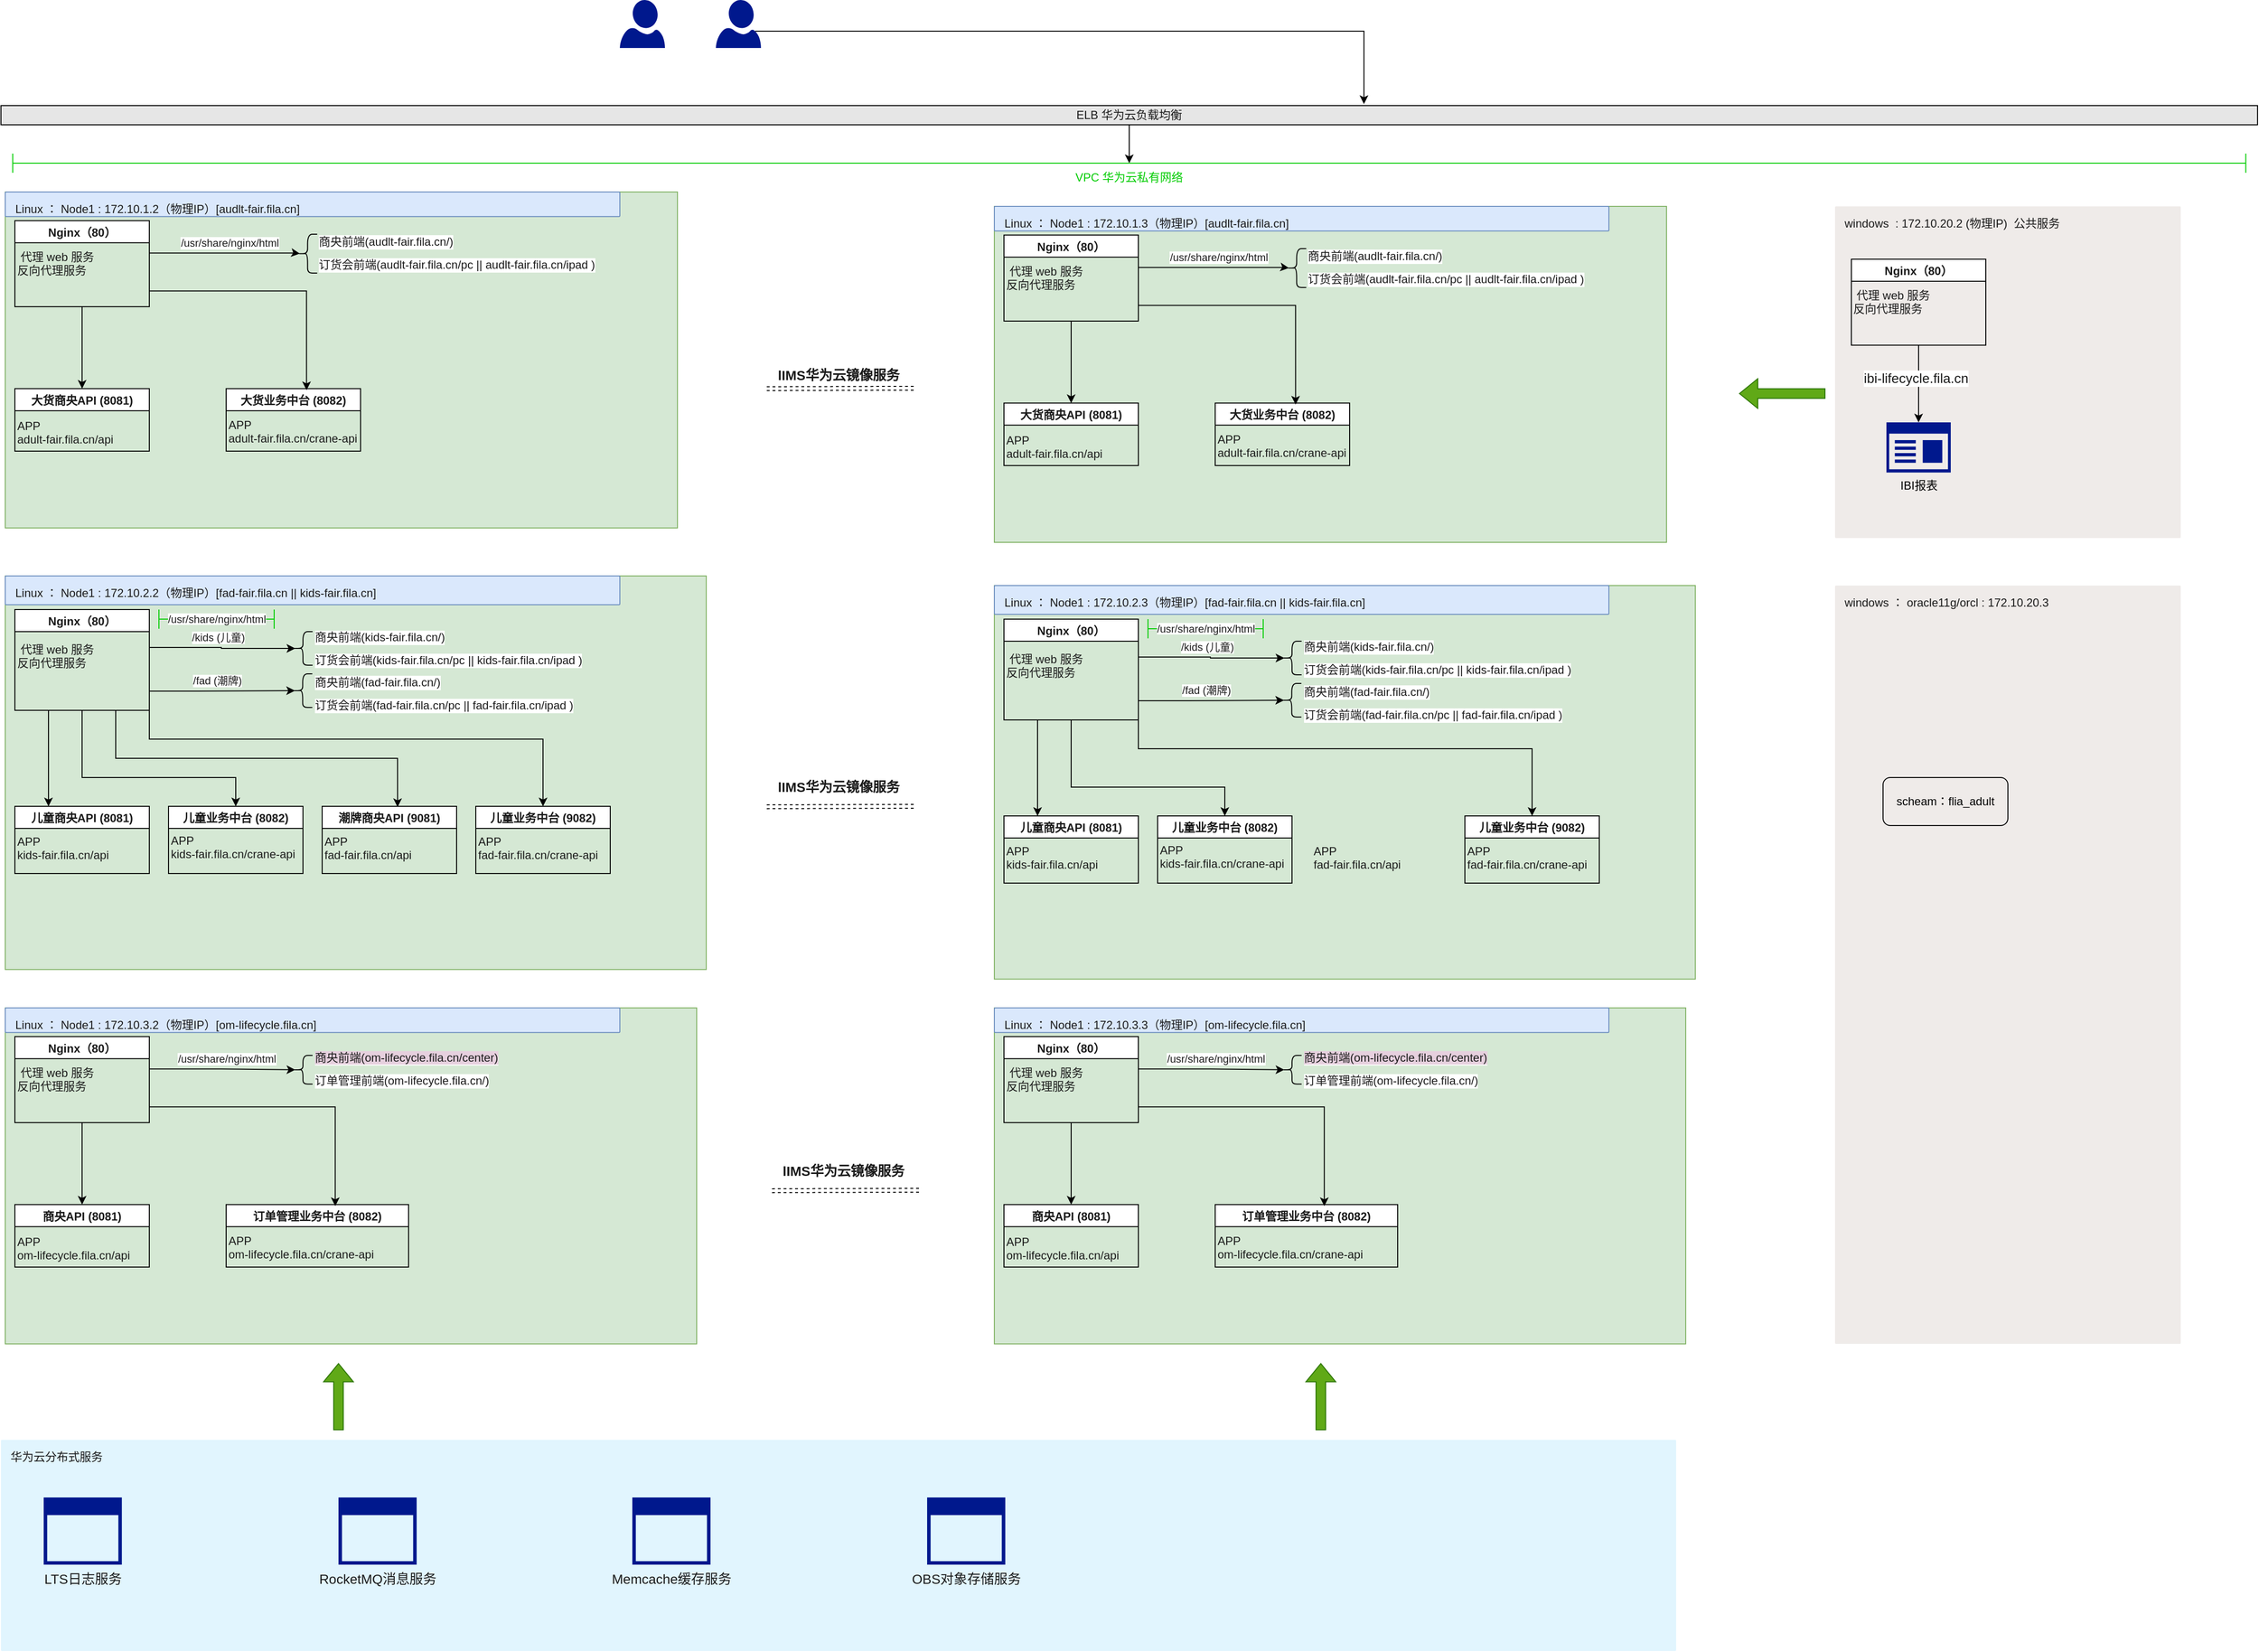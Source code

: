 <mxfile version="16.4.5" type="github">
  <diagram id="hieO9g39WpFTUk1VyaVL" name="Page-1">
    <mxGraphModel dx="2068" dy="739" grid="1" gridSize="10" guides="1" tooltips="1" connect="1" arrows="1" fold="1" page="1" pageScale="1" pageWidth="827" pageHeight="1169" math="0" shadow="0">
      <root>
        <mxCell id="0" />
        <mxCell id="1" parent="0" />
        <mxCell id="pbacP5-wRvRaZsXroCSK-2" value="" style="sketch=0;aspect=fixed;pointerEvents=1;shadow=0;dashed=0;html=1;strokeColor=none;labelPosition=center;verticalLabelPosition=bottom;verticalAlign=top;align=center;fillColor=#00188D;shape=mxgraph.azure.user" vertex="1" parent="1">
          <mxGeometry x="-85.5" y="160" width="47" height="50" as="geometry" />
        </mxCell>
        <mxCell id="pbacP5-wRvRaZsXroCSK-3" style="edgeStyle=orthogonalEdgeStyle;rounded=0;orthogonalLoop=1;jettySize=auto;html=1;entryX=0.604;entryY=-0.083;entryDx=0;entryDy=0;entryPerimeter=0;exitX=0.87;exitY=0.65;exitDx=0;exitDy=0;exitPerimeter=0;" edge="1" parent="1" source="pbacP5-wRvRaZsXroCSK-4" target="pbacP5-wRvRaZsXroCSK-5">
          <mxGeometry relative="1" as="geometry">
            <mxPoint x="214.195" y="255.005" as="targetPoint" />
            <Array as="points">
              <mxPoint x="689" y="193" />
            </Array>
          </mxGeometry>
        </mxCell>
        <mxCell id="pbacP5-wRvRaZsXroCSK-4" value="" style="sketch=0;aspect=fixed;pointerEvents=1;shadow=0;dashed=0;html=1;strokeColor=none;labelPosition=center;verticalLabelPosition=bottom;verticalAlign=top;align=center;fillColor=#00188D;shape=mxgraph.azure.user" vertex="1" parent="1">
          <mxGeometry x="14.5" y="160" width="47" height="50" as="geometry" />
        </mxCell>
        <mxCell id="pbacP5-wRvRaZsXroCSK-476" style="edgeStyle=orthogonalEdgeStyle;rounded=0;orthogonalLoop=1;jettySize=auto;html=1;exitX=0.5;exitY=1;exitDx=0;exitDy=0;entryX=0.5;entryY=0.5;entryDx=0;entryDy=0;entryPerimeter=0;fontSize=14;fontColor=#1A1A1A;startArrow=none;startFill=0;endArrow=classic;endFill=1;" edge="1" parent="1" source="pbacP5-wRvRaZsXroCSK-5" target="pbacP5-wRvRaZsXroCSK-196">
          <mxGeometry relative="1" as="geometry" />
        </mxCell>
        <mxCell id="pbacP5-wRvRaZsXroCSK-5" value="ELB 华为云负载均衡" style="rounded=0;whiteSpace=wrap;html=1;align=center;fontColor=#1A1A1A;fillColor=#E6E6E6;" vertex="1" parent="1">
          <mxGeometry x="-730" y="270" width="2350" height="20" as="geometry" />
        </mxCell>
        <mxCell id="pbacP5-wRvRaZsXroCSK-9" value="" style="group;fillColor=#d5e8d4;strokeColor=#82b366;" vertex="1" connectable="0" parent="1">
          <mxGeometry x="-725.5" y="360" width="700" height="350" as="geometry" />
        </mxCell>
        <mxCell id="pbacP5-wRvRaZsXroCSK-6" value="&lt;font color=&quot;#1a1a1a&quot;&gt;Linux ： Node1 : 172.10.1.2（物理IP）[audlt-fair.fila.cn]&lt;/font&gt;" style="sketch=0;points=[[0,0,0],[0.25,0,0],[0.5,0,0],[0.75,0,0],[1,0,0],[1,0.25,0],[1,0.5,0],[1,0.75,0],[1,1,0],[0.75,1,0],[0.5,1,0],[0.25,1,0],[0,1,0],[0,0.75,0],[0,0.5,0],[0,0.25,0]];rounded=1;absoluteArcSize=1;arcSize=2;html=1;strokeColor=#6c8ebf;shadow=0;dashed=0;fontSize=12;align=left;verticalAlign=top;spacing=10;spacingTop=-4;fillColor=#dae8fc;" vertex="1" parent="pbacP5-wRvRaZsXroCSK-9">
          <mxGeometry width="640" height="25.61" as="geometry" />
        </mxCell>
        <mxCell id="pbacP5-wRvRaZsXroCSK-8" value="" style="shape=image;html=1;verticalAlign=top;verticalLabelPosition=bottom;labelBackgroundColor=#ffffff;imageAspect=0;aspect=fixed;image=https://cdn0.iconfinder.com/data/icons/social-media-2104/24/social_media_social_media_logo_docker-128.png;fontColor=#1A1A1A;" vertex="1" parent="pbacP5-wRvRaZsXroCSK-9">
          <mxGeometry x="561.404" y="280" width="63.416" height="63.416" as="geometry" />
        </mxCell>
        <mxCell id="pbacP5-wRvRaZsXroCSK-18" value="" style="group" vertex="1" connectable="0" parent="pbacP5-wRvRaZsXroCSK-9">
          <mxGeometry x="10" y="29.878" width="140" height="89.634" as="geometry" />
        </mxCell>
        <mxCell id="pbacP5-wRvRaZsXroCSK-19" value="Nginx（80）" style="swimlane;fontColor=#1A1A1A;" vertex="1" parent="pbacP5-wRvRaZsXroCSK-18">
          <mxGeometry width="140" height="89.634" as="geometry">
            <mxRectangle x="10" y="40" width="70" height="23" as="alternateBounds" />
          </mxGeometry>
        </mxCell>
        <mxCell id="pbacP5-wRvRaZsXroCSK-20" value="&amp;nbsp;代理 web 服务&lt;br&gt;反向代理服务" style="text;html=1;strokeColor=none;fillColor=none;align=left;verticalAlign=top;whiteSpace=wrap;rounded=0;fontColor=#1A1A1A;horizontal=1;spacingTop=0;" vertex="1" parent="pbacP5-wRvRaZsXroCSK-18">
          <mxGeometry y="23.902" width="140" height="65.732" as="geometry" />
        </mxCell>
        <mxCell id="pbacP5-wRvRaZsXroCSK-26" style="edgeStyle=orthogonalEdgeStyle;rounded=0;orthogonalLoop=1;jettySize=auto;html=1;exitX=1.002;exitY=0.137;exitDx=0;exitDy=0;entryX=0.1;entryY=0.5;entryDx=0;entryDy=0;fontColor=#1A1A1A;exitPerimeter=0;entryPerimeter=0;" edge="1" parent="pbacP5-wRvRaZsXroCSK-9" target="pbacP5-wRvRaZsXroCSK-47">
          <mxGeometry relative="1" as="geometry">
            <mxPoint x="150.28" y="63.639" as="sourcePoint" />
            <mxPoint x="300" y="64.665" as="targetPoint" />
            <Array as="points">
              <mxPoint x="302" y="64" />
            </Array>
          </mxGeometry>
        </mxCell>
        <mxCell id="pbacP5-wRvRaZsXroCSK-140" value="&lt;span&gt;/usr/share/nginx/html&lt;/span&gt;" style="edgeLabel;html=1;align=center;verticalAlign=middle;resizable=0;points=[];fontColor=#1A1A1A;" vertex="1" connectable="0" parent="pbacP5-wRvRaZsXroCSK-26">
          <mxGeometry x="0.055" y="-1" relative="1" as="geometry">
            <mxPoint y="-12" as="offset" />
          </mxGeometry>
        </mxCell>
        <mxCell id="pbacP5-wRvRaZsXroCSK-47" value="" style="shape=curlyBracket;whiteSpace=wrap;html=1;rounded=1;labelBackgroundColor=#FFFFFF;fontColor=#1A1A1A;" vertex="1" parent="pbacP5-wRvRaZsXroCSK-9">
          <mxGeometry x="304.82" y="43.95" width="20" height="40.49" as="geometry" />
        </mxCell>
        <mxCell id="pbacP5-wRvRaZsXroCSK-53" style="edgeStyle=orthogonalEdgeStyle;rounded=0;orthogonalLoop=1;jettySize=auto;html=1;exitX=0.5;exitY=1;exitDx=0;exitDy=0;entryX=0.5;entryY=0;entryDx=0;entryDy=0;fontColor=#1A1A1A;startArrow=none;startFill=0;endArrow=classic;endFill=1;" edge="1" parent="pbacP5-wRvRaZsXroCSK-9" source="pbacP5-wRvRaZsXroCSK-20" target="pbacP5-wRvRaZsXroCSK-64">
          <mxGeometry relative="1" as="geometry">
            <mxPoint x="306" y="169.451" as="targetPoint" />
          </mxGeometry>
        </mxCell>
        <mxCell id="pbacP5-wRvRaZsXroCSK-63" value="" style="group" vertex="1" connectable="0" parent="pbacP5-wRvRaZsXroCSK-9">
          <mxGeometry x="10" y="204.88" width="140" height="65.12" as="geometry" />
        </mxCell>
        <mxCell id="pbacP5-wRvRaZsXroCSK-64" value="大货商央API (8081)" style="swimlane;fontColor=#1A1A1A;" vertex="1" parent="pbacP5-wRvRaZsXroCSK-63">
          <mxGeometry width="140" height="65.12" as="geometry">
            <mxRectangle x="10" y="40" width="70" height="23" as="alternateBounds" />
          </mxGeometry>
        </mxCell>
        <mxCell id="pbacP5-wRvRaZsXroCSK-101" value="" style="group" vertex="1" connectable="0" parent="pbacP5-wRvRaZsXroCSK-9">
          <mxGeometry x="230" y="204.88" width="140" height="65.12" as="geometry" />
        </mxCell>
        <mxCell id="pbacP5-wRvRaZsXroCSK-102" value="大货业务中台 (8082)" style="swimlane;fontColor=#1A1A1A;" vertex="1" parent="pbacP5-wRvRaZsXroCSK-101">
          <mxGeometry width="140" height="65.12" as="geometry">
            <mxRectangle x="10" y="40" width="70" height="23" as="alternateBounds" />
          </mxGeometry>
        </mxCell>
        <mxCell id="pbacP5-wRvRaZsXroCSK-103" value="APP&lt;br&gt;adult-fair.fila.cn/crane-api" style="text;html=1;strokeColor=none;fillColor=none;align=left;verticalAlign=top;whiteSpace=wrap;rounded=0;fontColor=#1A1A1A;horizontal=1;spacingTop=0;" vertex="1" parent="pbacP5-wRvRaZsXroCSK-102">
          <mxGeometry y="23.731" width="140" height="41.389" as="geometry" />
        </mxCell>
        <mxCell id="pbacP5-wRvRaZsXroCSK-137" style="edgeStyle=orthogonalEdgeStyle;rounded=0;orthogonalLoop=1;jettySize=auto;html=1;exitX=1;exitY=0.75;exitDx=0;exitDy=0;fontColor=#1A1A1A;startArrow=none;startFill=0;endArrow=classic;endFill=1;entryX=0.598;entryY=0.024;entryDx=0;entryDy=0;entryPerimeter=0;" edge="1" parent="pbacP5-wRvRaZsXroCSK-9" source="pbacP5-wRvRaZsXroCSK-20" target="pbacP5-wRvRaZsXroCSK-102">
          <mxGeometry relative="1" as="geometry">
            <mxPoint x="300" y="210" as="targetPoint" />
          </mxGeometry>
        </mxCell>
        <mxCell id="pbacP5-wRvRaZsXroCSK-65" value="APP&lt;br&gt;adult-fair.fila.cn/api" style="text;html=1;strokeColor=none;fillColor=none;align=left;verticalAlign=top;whiteSpace=wrap;rounded=0;fontColor=#1A1A1A;horizontal=1;spacingTop=0;" vertex="1" parent="pbacP5-wRvRaZsXroCSK-9">
          <mxGeometry x="10" y="230.003" width="140" height="43.821" as="geometry" />
        </mxCell>
        <mxCell id="pbacP5-wRvRaZsXroCSK-293" value="商央前端(audlt-fair.fila.cn/)" style="text;html=1;strokeColor=none;fillColor=none;align=left;verticalAlign=middle;whiteSpace=wrap;rounded=0;labelBackgroundColor=#FFFFFF;fontColor=#1A1A1A;" vertex="1" parent="pbacP5-wRvRaZsXroCSK-9">
          <mxGeometry x="324.82" y="43.95" width="180" height="17" as="geometry" />
        </mxCell>
        <mxCell id="pbacP5-wRvRaZsXroCSK-294" value="订货会前端(audlt-fair.fila.cn/pc || audlt-fair.fila.cn/ipad )" style="text;html=1;strokeColor=none;fillColor=none;align=left;verticalAlign=middle;whiteSpace=wrap;rounded=0;labelBackgroundColor=#FFFFFF;fontColor=#1A1A1A;" vertex="1" parent="pbacP5-wRvRaZsXroCSK-9">
          <mxGeometry x="324.82" y="67.95" width="300" height="17" as="geometry" />
        </mxCell>
        <mxCell id="pbacP5-wRvRaZsXroCSK-142" value="" style="shape=link;html=1;rounded=0;fontColor=#1A1A1A;startArrow=none;startFill=0;endArrow=classic;endFill=1;dashed=1;fontStyle=1;fontSize=14;" edge="1" parent="1">
          <mxGeometry width="100" relative="1" as="geometry">
            <mxPoint x="67.5" y="564.88" as="sourcePoint" />
            <mxPoint x="220.5" y="564.44" as="targetPoint" />
          </mxGeometry>
        </mxCell>
        <mxCell id="pbacP5-wRvRaZsXroCSK-143" value="lIMS华为云镜像服务" style="edgeLabel;html=1;align=center;verticalAlign=middle;resizable=0;points=[];fontColor=#1A1A1A;fontStyle=1;fontSize=14;" vertex="1" connectable="0" parent="pbacP5-wRvRaZsXroCSK-142">
          <mxGeometry x="0.008" relative="1" as="geometry">
            <mxPoint x="-3" y="-14" as="offset" />
          </mxGeometry>
        </mxCell>
        <mxCell id="pbacP5-wRvRaZsXroCSK-164" value="" style="group;fillColor=#d5e8d4;strokeColor=#82b366;" vertex="1" connectable="0" parent="1">
          <mxGeometry x="-725.5" y="760" width="730" height="410" as="geometry" />
        </mxCell>
        <mxCell id="pbacP5-wRvRaZsXroCSK-165" value="&lt;font color=&quot;#1a1a1a&quot;&gt;Linux ： Node1 : 172.10.2.2（物理IP）[fad-fair.fila.cn || kids-fair.fila.cn]&lt;/font&gt;" style="sketch=0;points=[[0,0,0],[0.25,0,0],[0.5,0,0],[0.75,0,0],[1,0,0],[1,0.25,0],[1,0.5,0],[1,0.75,0],[1,1,0],[0.75,1,0],[0.5,1,0],[0.25,1,0],[0,1,0],[0,0.75,0],[0,0.5,0],[0,0.25,0]];rounded=1;absoluteArcSize=1;arcSize=2;html=1;strokeColor=#6c8ebf;shadow=0;dashed=0;fontSize=12;align=left;verticalAlign=top;spacing=10;spacingTop=-4;fillColor=#dae8fc;" vertex="1" parent="pbacP5-wRvRaZsXroCSK-164">
          <mxGeometry width="640" height="30" as="geometry" />
        </mxCell>
        <mxCell id="pbacP5-wRvRaZsXroCSK-166" value="" style="shape=image;html=1;verticalAlign=top;verticalLabelPosition=bottom;labelBackgroundColor=#ffffff;imageAspect=0;aspect=fixed;image=https://cdn0.iconfinder.com/data/icons/social-media-2104/24/social_media_social_media_logo_docker-128.png;fontColor=#1A1A1A;" vertex="1" parent="pbacP5-wRvRaZsXroCSK-164">
          <mxGeometry x="561.404" y="328" width="76.351" height="76.351" as="geometry" />
        </mxCell>
        <mxCell id="pbacP5-wRvRaZsXroCSK-167" value="" style="group" vertex="1" connectable="0" parent="pbacP5-wRvRaZsXroCSK-164">
          <mxGeometry x="10" y="35" width="140" height="105" as="geometry" />
        </mxCell>
        <mxCell id="pbacP5-wRvRaZsXroCSK-168" value="Nginx（80）" style="swimlane;fontColor=#1A1A1A;" vertex="1" parent="pbacP5-wRvRaZsXroCSK-167">
          <mxGeometry width="140" height="105" as="geometry">
            <mxRectangle x="10" y="40" width="70" height="23" as="alternateBounds" />
          </mxGeometry>
        </mxCell>
        <mxCell id="pbacP5-wRvRaZsXroCSK-169" value="&amp;nbsp;代理 web 服务&lt;br&gt;反向代理服务" style="text;html=1;strokeColor=none;fillColor=none;align=left;verticalAlign=top;whiteSpace=wrap;rounded=0;fontColor=#1A1A1A;horizontal=1;spacingTop=0;" vertex="1" parent="pbacP5-wRvRaZsXroCSK-167">
          <mxGeometry y="28" width="140" height="77" as="geometry" />
        </mxCell>
        <mxCell id="pbacP5-wRvRaZsXroCSK-170" style="edgeStyle=orthogonalEdgeStyle;rounded=0;orthogonalLoop=1;jettySize=auto;html=1;exitX=1.002;exitY=0.137;exitDx=0;exitDy=0;entryX=0.1;entryY=0.5;entryDx=0;entryDy=0;fontColor=#1A1A1A;exitPerimeter=0;entryPerimeter=0;" edge="1" parent="pbacP5-wRvRaZsXroCSK-164" target="pbacP5-wRvRaZsXroCSK-176">
          <mxGeometry relative="1" as="geometry">
            <mxPoint x="150.28" y="74.549" as="sourcePoint" />
            <mxPoint x="300" y="75.75" as="targetPoint" />
            <Array as="points">
              <mxPoint x="225" y="75" />
            </Array>
          </mxGeometry>
        </mxCell>
        <mxCell id="pbacP5-wRvRaZsXroCSK-171" value="/kids (儿童)" style="edgeLabel;html=1;align=center;verticalAlign=middle;resizable=0;points=[];fontColor=#1A1A1A;" vertex="1" connectable="0" parent="pbacP5-wRvRaZsXroCSK-170">
          <mxGeometry x="-0.128" y="3" relative="1" as="geometry">
            <mxPoint x="4" y="-8" as="offset" />
          </mxGeometry>
        </mxCell>
        <mxCell id="pbacP5-wRvRaZsXroCSK-172" value="&lt;span style=&quot;color: rgb(26 , 26 , 26) ; font-size: 11px ; background-color: rgb(255 , 255 , 255)&quot;&gt;/usr/share/nginx/html&lt;/span&gt;" style="shape=crossbar;whiteSpace=wrap;html=1;rounded=1;fillColor=none;strokeColor=#00CC00;" vertex="1" parent="pbacP5-wRvRaZsXroCSK-164">
          <mxGeometry x="160" y="35" width="120" height="20" as="geometry" />
        </mxCell>
        <mxCell id="pbacP5-wRvRaZsXroCSK-173" value="商央前端(kids-fair.fila.cn/)" style="text;html=1;strokeColor=none;fillColor=none;align=left;verticalAlign=middle;whiteSpace=wrap;rounded=0;labelBackgroundColor=#FFFFFF;fontColor=#1A1A1A;" vertex="1" parent="pbacP5-wRvRaZsXroCSK-164">
          <mxGeometry x="320" y="55" width="180" height="17" as="geometry" />
        </mxCell>
        <mxCell id="pbacP5-wRvRaZsXroCSK-174" value="订货会前端(kids-fair.fila.cn/pc || kids-fair.fila.cn/ipad )" style="text;html=1;strokeColor=none;fillColor=none;align=left;verticalAlign=middle;whiteSpace=wrap;rounded=0;labelBackgroundColor=#FFFFFF;fontColor=#1A1A1A;" vertex="1" parent="pbacP5-wRvRaZsXroCSK-164">
          <mxGeometry x="320" y="79" width="300" height="17" as="geometry" />
        </mxCell>
        <mxCell id="pbacP5-wRvRaZsXroCSK-176" value="" style="shape=curlyBracket;whiteSpace=wrap;html=1;rounded=1;labelBackgroundColor=#FFFFFF;fontColor=#1A1A1A;" vertex="1" parent="pbacP5-wRvRaZsXroCSK-164">
          <mxGeometry x="300" y="58" width="20" height="35" as="geometry" />
        </mxCell>
        <mxCell id="pbacP5-wRvRaZsXroCSK-177" style="edgeStyle=orthogonalEdgeStyle;rounded=0;orthogonalLoop=1;jettySize=auto;html=1;entryX=0.1;entryY=0.5;entryDx=0;entryDy=0;fontColor=#1A1A1A;entryPerimeter=0;" edge="1" parent="pbacP5-wRvRaZsXroCSK-164" source="pbacP5-wRvRaZsXroCSK-169" target="pbacP5-wRvRaZsXroCSK-180">
          <mxGeometry relative="1" as="geometry">
            <mxPoint x="150.0" y="118.549" as="sourcePoint" />
            <mxPoint x="639.72" y="-100.25" as="targetPoint" />
            <Array as="points">
              <mxPoint x="200" y="120" />
              <mxPoint x="200" y="120" />
            </Array>
          </mxGeometry>
        </mxCell>
        <mxCell id="pbacP5-wRvRaZsXroCSK-178" value="/fad (潮牌)" style="edgeLabel;html=1;align=center;verticalAlign=middle;resizable=0;points=[];fontColor=#1A1A1A;" vertex="1" connectable="0" parent="pbacP5-wRvRaZsXroCSK-177">
          <mxGeometry x="-0.128" y="3" relative="1" as="geometry">
            <mxPoint x="4" y="-8" as="offset" />
          </mxGeometry>
        </mxCell>
        <mxCell id="pbacP5-wRvRaZsXroCSK-180" value="" style="shape=curlyBracket;whiteSpace=wrap;html=1;rounded=1;labelBackgroundColor=#FFFFFF;fontColor=#1A1A1A;" vertex="1" parent="pbacP5-wRvRaZsXroCSK-164">
          <mxGeometry x="299.72" y="102" width="20" height="35" as="geometry" />
        </mxCell>
        <mxCell id="pbacP5-wRvRaZsXroCSK-187" value="" style="group" vertex="1" connectable="0" parent="pbacP5-wRvRaZsXroCSK-164">
          <mxGeometry x="10" y="240" width="140" height="70" as="geometry" />
        </mxCell>
        <mxCell id="pbacP5-wRvRaZsXroCSK-188" value="儿童商央API (8081)" style="swimlane;fontColor=#1A1A1A;" vertex="1" parent="pbacP5-wRvRaZsXroCSK-187">
          <mxGeometry width="140" height="70" as="geometry">
            <mxRectangle x="10" y="40" width="70" height="23" as="alternateBounds" />
          </mxGeometry>
        </mxCell>
        <mxCell id="pbacP5-wRvRaZsXroCSK-190" value="" style="group" vertex="1" connectable="0" parent="pbacP5-wRvRaZsXroCSK-164">
          <mxGeometry x="170" y="240" width="140" height="70" as="geometry" />
        </mxCell>
        <mxCell id="pbacP5-wRvRaZsXroCSK-191" value="儿童业务中台 (8082)" style="swimlane;fontColor=#1A1A1A;" vertex="1" parent="pbacP5-wRvRaZsXroCSK-190">
          <mxGeometry width="140" height="70" as="geometry">
            <mxRectangle x="10" y="40" width="70" height="23" as="alternateBounds" />
          </mxGeometry>
        </mxCell>
        <mxCell id="pbacP5-wRvRaZsXroCSK-192" value="APP&lt;br&gt;kids-fair.fila.cn/crane-api" style="text;html=1;strokeColor=none;fillColor=none;align=left;verticalAlign=top;whiteSpace=wrap;rounded=0;fontColor=#1A1A1A;horizontal=1;spacingTop=0;" vertex="1" parent="pbacP5-wRvRaZsXroCSK-191">
          <mxGeometry y="21.657" width="140" height="48.343" as="geometry" />
        </mxCell>
        <mxCell id="pbacP5-wRvRaZsXroCSK-209" value="" style="group" vertex="1" connectable="0" parent="pbacP5-wRvRaZsXroCSK-164">
          <mxGeometry x="490" y="240" width="140" height="70" as="geometry" />
        </mxCell>
        <mxCell id="pbacP5-wRvRaZsXroCSK-210" value="儿童业务中台 (9082)" style="swimlane;fontColor=#1A1A1A;" vertex="1" parent="pbacP5-wRvRaZsXroCSK-209">
          <mxGeometry width="140" height="70" as="geometry">
            <mxRectangle x="10" y="40" width="70" height="23" as="alternateBounds" />
          </mxGeometry>
        </mxCell>
        <mxCell id="pbacP5-wRvRaZsXroCSK-214" style="edgeStyle=orthogonalEdgeStyle;rounded=0;orthogonalLoop=1;jettySize=auto;html=1;exitX=0.25;exitY=1;exitDx=0;exitDy=0;fontSize=14;fontColor=#1A1A1A;startArrow=none;startFill=0;endArrow=classic;endFill=1;" edge="1" parent="pbacP5-wRvRaZsXroCSK-164" source="pbacP5-wRvRaZsXroCSK-169" target="pbacP5-wRvRaZsXroCSK-188">
          <mxGeometry relative="1" as="geometry">
            <Array as="points">
              <mxPoint x="45" y="210" />
              <mxPoint x="45" y="210" />
            </Array>
          </mxGeometry>
        </mxCell>
        <mxCell id="pbacP5-wRvRaZsXroCSK-215" style="edgeStyle=orthogonalEdgeStyle;rounded=0;orthogonalLoop=1;jettySize=auto;html=1;exitX=0.5;exitY=1;exitDx=0;exitDy=0;entryX=0.5;entryY=0;entryDx=0;entryDy=0;fontSize=14;fontColor=#1A1A1A;startArrow=none;startFill=0;endArrow=classic;endFill=1;" edge="1" parent="pbacP5-wRvRaZsXroCSK-164" source="pbacP5-wRvRaZsXroCSK-169" target="pbacP5-wRvRaZsXroCSK-191">
          <mxGeometry relative="1" as="geometry">
            <Array as="points">
              <mxPoint x="80" y="210" />
              <mxPoint x="240" y="210" />
            </Array>
          </mxGeometry>
        </mxCell>
        <mxCell id="pbacP5-wRvRaZsXroCSK-217" style="edgeStyle=orthogonalEdgeStyle;rounded=0;orthogonalLoop=1;jettySize=auto;html=1;exitX=1;exitY=1;exitDx=0;exitDy=0;fontSize=14;fontColor=#1A1A1A;startArrow=none;startFill=0;endArrow=classic;endFill=1;" edge="1" parent="pbacP5-wRvRaZsXroCSK-164" source="pbacP5-wRvRaZsXroCSK-169" target="pbacP5-wRvRaZsXroCSK-210">
          <mxGeometry relative="1" as="geometry">
            <Array as="points">
              <mxPoint x="150" y="170" />
              <mxPoint x="560" y="170" />
            </Array>
          </mxGeometry>
        </mxCell>
        <mxCell id="pbacP5-wRvRaZsXroCSK-208" value="APP&lt;br&gt;fad-fair.fila.cn/api" style="text;html=1;strokeColor=none;fillColor=none;align=left;verticalAlign=top;whiteSpace=wrap;rounded=0;fontColor=#1A1A1A;horizontal=1;spacingTop=0;" vertex="1" parent="pbacP5-wRvRaZsXroCSK-164">
          <mxGeometry x="330" y="263" width="140" height="47" as="geometry" />
        </mxCell>
        <mxCell id="pbacP5-wRvRaZsXroCSK-211" value="APP&lt;br&gt;fad-fair.fila.cn/crane-api" style="text;html=1;strokeColor=none;fillColor=none;align=left;verticalAlign=top;whiteSpace=wrap;rounded=0;fontColor=#1A1A1A;horizontal=1;spacingTop=0;" vertex="1" parent="pbacP5-wRvRaZsXroCSK-164">
          <mxGeometry x="490" y="263" width="140" height="47" as="geometry" />
        </mxCell>
        <mxCell id="pbacP5-wRvRaZsXroCSK-189" value="APP&lt;br&gt;kids-fair.fila.cn/api" style="text;html=1;strokeColor=none;fillColor=none;align=left;verticalAlign=top;whiteSpace=wrap;rounded=0;fontColor=#1A1A1A;horizontal=1;spacingTop=0;" vertex="1" parent="pbacP5-wRvRaZsXroCSK-164">
          <mxGeometry x="10" y="263" width="140" height="47" as="geometry" />
        </mxCell>
        <mxCell id="pbacP5-wRvRaZsXroCSK-290" value="商央前端(fad-fair.fila.cn/)" style="text;html=1;strokeColor=none;fillColor=none;align=left;verticalAlign=middle;whiteSpace=wrap;rounded=0;labelBackgroundColor=#FFFFFF;fontColor=#1A1A1A;" vertex="1" parent="pbacP5-wRvRaZsXroCSK-164">
          <mxGeometry x="320" y="102" width="180" height="17" as="geometry" />
        </mxCell>
        <mxCell id="pbacP5-wRvRaZsXroCSK-291" value="订货会前端(fad-fair.fila.cn/pc || fad-fair.fila.cn/ipad )" style="text;html=1;strokeColor=none;fillColor=none;align=left;verticalAlign=middle;whiteSpace=wrap;rounded=0;labelBackgroundColor=#FFFFFF;fontColor=#1A1A1A;" vertex="1" parent="pbacP5-wRvRaZsXroCSK-164">
          <mxGeometry x="320" y="126" width="300" height="17" as="geometry" />
        </mxCell>
        <mxCell id="pbacP5-wRvRaZsXroCSK-196" value="&lt;br&gt;&lt;br&gt;VPC 华为云私有网络" style="shape=crossbar;whiteSpace=wrap;html=1;rounded=1;fillColor=none;strokeColor=#00CC00;fontColor=#00CC00;" vertex="1" parent="1">
          <mxGeometry x="-717.75" y="320" width="2325.5" height="20" as="geometry" />
        </mxCell>
        <mxCell id="pbacP5-wRvRaZsXroCSK-206" value="" style="group" vertex="1" connectable="0" parent="1">
          <mxGeometry x="-395.5" y="1000" width="140" height="70" as="geometry" />
        </mxCell>
        <mxCell id="pbacP5-wRvRaZsXroCSK-207" value="潮牌商央API (9081)" style="swimlane;fontColor=#1A1A1A;" vertex="1" parent="pbacP5-wRvRaZsXroCSK-206">
          <mxGeometry width="140" height="70" as="geometry">
            <mxRectangle x="10" y="40" width="70" height="23" as="alternateBounds" />
          </mxGeometry>
        </mxCell>
        <mxCell id="pbacP5-wRvRaZsXroCSK-216" style="edgeStyle=orthogonalEdgeStyle;rounded=0;orthogonalLoop=1;jettySize=auto;html=1;exitX=0.75;exitY=1;exitDx=0;exitDy=0;entryX=0.561;entryY=0.011;entryDx=0;entryDy=0;entryPerimeter=0;fontSize=14;fontColor=#1A1A1A;startArrow=none;startFill=0;endArrow=classic;endFill=1;" edge="1" parent="1" source="pbacP5-wRvRaZsXroCSK-169" target="pbacP5-wRvRaZsXroCSK-207">
          <mxGeometry relative="1" as="geometry">
            <Array as="points">
              <mxPoint x="-610.5" y="950" />
              <mxPoint x="-316.5" y="950" />
            </Array>
          </mxGeometry>
        </mxCell>
        <mxCell id="pbacP5-wRvRaZsXroCSK-268" value="" style="shape=link;html=1;rounded=0;fontColor=#1A1A1A;startArrow=none;startFill=0;endArrow=classic;endFill=1;dashed=1;fontStyle=1;fontSize=14;" edge="1" parent="1">
          <mxGeometry width="100" relative="1" as="geometry">
            <mxPoint x="67.5" y="1000.44" as="sourcePoint" />
            <mxPoint x="220.5" y="1000" as="targetPoint" />
          </mxGeometry>
        </mxCell>
        <mxCell id="pbacP5-wRvRaZsXroCSK-269" value="lIMS华为云镜像服务" style="edgeLabel;html=1;align=center;verticalAlign=middle;resizable=0;points=[];fontColor=#1A1A1A;fontStyle=1;fontSize=14;" vertex="1" connectable="0" parent="pbacP5-wRvRaZsXroCSK-268">
          <mxGeometry x="0.008" relative="1" as="geometry">
            <mxPoint x="-3" y="-20" as="offset" />
          </mxGeometry>
        </mxCell>
        <mxCell id="pbacP5-wRvRaZsXroCSK-270" value="" style="group;fillColor=#d5e8d4;strokeColor=#82b366;" vertex="1" connectable="0" parent="1">
          <mxGeometry x="-725.5" y="1210" width="720" height="350" as="geometry" />
        </mxCell>
        <mxCell id="pbacP5-wRvRaZsXroCSK-271" value="&lt;font color=&quot;#1a1a1a&quot;&gt;Linux ： Node1 : 172.10.3.2（物理IP）[om-lifecycle.fila.cn]&lt;/font&gt;" style="sketch=0;points=[[0,0,0],[0.25,0,0],[0.5,0,0],[0.75,0,0],[1,0,0],[1,0.25,0],[1,0.5,0],[1,0.75,0],[1,1,0],[0.75,1,0],[0.5,1,0],[0.25,1,0],[0,1,0],[0,0.75,0],[0,0.5,0],[0,0.25,0]];rounded=1;absoluteArcSize=1;arcSize=2;html=1;strokeColor=#6c8ebf;shadow=0;dashed=0;fontSize=12;align=left;verticalAlign=top;spacing=10;spacingTop=-4;fillColor=#dae8fc;" vertex="1" parent="pbacP5-wRvRaZsXroCSK-270">
          <mxGeometry width="640" height="25.61" as="geometry" />
        </mxCell>
        <mxCell id="pbacP5-wRvRaZsXroCSK-272" value="" style="shape=image;html=1;verticalAlign=top;verticalLabelPosition=bottom;labelBackgroundColor=#ffffff;imageAspect=0;aspect=fixed;image=https://cdn0.iconfinder.com/data/icons/social-media-2104/24/social_media_social_media_logo_docker-128.png;fontColor=#1A1A1A;" vertex="1" parent="pbacP5-wRvRaZsXroCSK-270">
          <mxGeometry x="561.404" y="280" width="63.416" height="63.416" as="geometry" />
        </mxCell>
        <mxCell id="pbacP5-wRvRaZsXroCSK-273" value="" style="group" vertex="1" connectable="0" parent="pbacP5-wRvRaZsXroCSK-270">
          <mxGeometry x="10" y="29.878" width="140" height="89.634" as="geometry" />
        </mxCell>
        <mxCell id="pbacP5-wRvRaZsXroCSK-274" value="Nginx（80）" style="swimlane;fontColor=#1A1A1A;" vertex="1" parent="pbacP5-wRvRaZsXroCSK-273">
          <mxGeometry width="140" height="89.634" as="geometry">
            <mxRectangle x="10" y="40" width="70" height="23" as="alternateBounds" />
          </mxGeometry>
        </mxCell>
        <mxCell id="pbacP5-wRvRaZsXroCSK-275" value="&amp;nbsp;代理 web 服务&lt;br&gt;反向代理服务" style="text;html=1;strokeColor=none;fillColor=none;align=left;verticalAlign=top;whiteSpace=wrap;rounded=0;fontColor=#1A1A1A;horizontal=1;spacingTop=0;" vertex="1" parent="pbacP5-wRvRaZsXroCSK-273">
          <mxGeometry y="23.902" width="140" height="65.732" as="geometry" />
        </mxCell>
        <mxCell id="pbacP5-wRvRaZsXroCSK-276" style="edgeStyle=orthogonalEdgeStyle;rounded=0;orthogonalLoop=1;jettySize=auto;html=1;exitX=1.002;exitY=0.137;exitDx=0;exitDy=0;entryX=0.1;entryY=0.5;entryDx=0;entryDy=0;fontColor=#1A1A1A;exitPerimeter=0;entryPerimeter=0;" edge="1" parent="pbacP5-wRvRaZsXroCSK-270" target="pbacP5-wRvRaZsXroCSK-280">
          <mxGeometry relative="1" as="geometry">
            <mxPoint x="150.28" y="63.639" as="sourcePoint" />
            <mxPoint x="300" y="64.665" as="targetPoint" />
            <Array as="points">
              <mxPoint x="225" y="64.024" />
            </Array>
          </mxGeometry>
        </mxCell>
        <mxCell id="pbacP5-wRvRaZsXroCSK-277" value="&lt;span&gt;/usr/share/nginx/html&lt;/span&gt;" style="edgeLabel;html=1;align=center;verticalAlign=middle;resizable=0;points=[];fontColor=#1A1A1A;" vertex="1" connectable="0" parent="pbacP5-wRvRaZsXroCSK-276">
          <mxGeometry x="0.055" y="-1" relative="1" as="geometry">
            <mxPoint y="-12" as="offset" />
          </mxGeometry>
        </mxCell>
        <mxCell id="pbacP5-wRvRaZsXroCSK-280" value="" style="shape=curlyBracket;whiteSpace=wrap;html=1;rounded=1;labelBackgroundColor=#FFFFFF;fontColor=#1A1A1A;" vertex="1" parent="pbacP5-wRvRaZsXroCSK-270">
          <mxGeometry x="300" y="49.512" width="20" height="29.878" as="geometry" />
        </mxCell>
        <mxCell id="pbacP5-wRvRaZsXroCSK-281" style="edgeStyle=orthogonalEdgeStyle;rounded=0;orthogonalLoop=1;jettySize=auto;html=1;exitX=0.5;exitY=1;exitDx=0;exitDy=0;entryX=0.5;entryY=0;entryDx=0;entryDy=0;fontColor=#1A1A1A;startArrow=none;startFill=0;endArrow=classic;endFill=1;" edge="1" parent="pbacP5-wRvRaZsXroCSK-270" source="pbacP5-wRvRaZsXroCSK-275" target="pbacP5-wRvRaZsXroCSK-283">
          <mxGeometry relative="1" as="geometry">
            <mxPoint x="306" y="169.451" as="targetPoint" />
          </mxGeometry>
        </mxCell>
        <mxCell id="pbacP5-wRvRaZsXroCSK-282" value="" style="group" vertex="1" connectable="0" parent="pbacP5-wRvRaZsXroCSK-270">
          <mxGeometry x="10" y="204.88" width="140" height="65.12" as="geometry" />
        </mxCell>
        <mxCell id="pbacP5-wRvRaZsXroCSK-283" value="商央API (8081)" style="swimlane;fontColor=#1A1A1A;" vertex="1" parent="pbacP5-wRvRaZsXroCSK-282">
          <mxGeometry width="140" height="65.12" as="geometry">
            <mxRectangle x="10" y="40" width="70" height="23" as="alternateBounds" />
          </mxGeometry>
        </mxCell>
        <mxCell id="pbacP5-wRvRaZsXroCSK-284" value="" style="group" vertex="1" connectable="0" parent="pbacP5-wRvRaZsXroCSK-270">
          <mxGeometry x="230" y="204.88" width="190" height="65.12" as="geometry" />
        </mxCell>
        <mxCell id="pbacP5-wRvRaZsXroCSK-285" value="订单管理业务中台 (8082)" style="swimlane;fontColor=#1A1A1A;" vertex="1" parent="pbacP5-wRvRaZsXroCSK-284">
          <mxGeometry width="190" height="65.12" as="geometry">
            <mxRectangle x="10" y="40" width="70" height="23" as="alternateBounds" />
          </mxGeometry>
        </mxCell>
        <mxCell id="pbacP5-wRvRaZsXroCSK-286" value="APP&lt;br&gt;om-lifecycle.fila.cn/crane-api" style="text;html=1;strokeColor=none;fillColor=none;align=left;verticalAlign=top;whiteSpace=wrap;rounded=0;fontColor=#1A1A1A;horizontal=1;spacingTop=0;" vertex="1" parent="pbacP5-wRvRaZsXroCSK-285">
          <mxGeometry y="23.731" width="190" height="41.389" as="geometry" />
        </mxCell>
        <mxCell id="pbacP5-wRvRaZsXroCSK-287" style="edgeStyle=orthogonalEdgeStyle;rounded=0;orthogonalLoop=1;jettySize=auto;html=1;exitX=1;exitY=0.75;exitDx=0;exitDy=0;fontColor=#1A1A1A;startArrow=none;startFill=0;endArrow=classic;endFill=1;entryX=0.598;entryY=0.024;entryDx=0;entryDy=0;entryPerimeter=0;" edge="1" parent="pbacP5-wRvRaZsXroCSK-270" source="pbacP5-wRvRaZsXroCSK-275" target="pbacP5-wRvRaZsXroCSK-285">
          <mxGeometry relative="1" as="geometry">
            <mxPoint x="300" y="210" as="targetPoint" />
          </mxGeometry>
        </mxCell>
        <mxCell id="pbacP5-wRvRaZsXroCSK-288" value="APP&lt;br&gt;om-lifecycle.fila.cn/api" style="text;html=1;strokeColor=none;fillColor=none;align=left;verticalAlign=top;whiteSpace=wrap;rounded=0;fontColor=#1A1A1A;horizontal=1;spacingTop=0;" vertex="1" parent="pbacP5-wRvRaZsXroCSK-270">
          <mxGeometry x="10" y="230.003" width="140" height="43.821" as="geometry" />
        </mxCell>
        <mxCell id="pbacP5-wRvRaZsXroCSK-295" value="&lt;span style=&quot;background-color: rgb(230 , 208 , 222)&quot;&gt;商央前端(om-lifecycle.fila.cn/center)&lt;/span&gt;" style="text;html=1;strokeColor=none;fillColor=none;align=left;verticalAlign=middle;whiteSpace=wrap;rounded=0;labelBackgroundColor=#FFFFFF;fontColor=#1A1A1A;" vertex="1" parent="pbacP5-wRvRaZsXroCSK-270">
          <mxGeometry x="320" y="43.95" width="290" height="17" as="geometry" />
        </mxCell>
        <mxCell id="pbacP5-wRvRaZsXroCSK-296" value="订单管理前端(om-lifecycle.fila.cn/)" style="text;html=1;strokeColor=none;fillColor=none;align=left;verticalAlign=middle;whiteSpace=wrap;rounded=0;labelBackgroundColor=#FFFFFF;fontColor=#1A1A1A;" vertex="1" parent="pbacP5-wRvRaZsXroCSK-270">
          <mxGeometry x="320" y="67.95" width="300" height="17" as="geometry" />
        </mxCell>
        <mxCell id="pbacP5-wRvRaZsXroCSK-368" value="" style="group;fillColor=#d5e8d4;strokeColor=#82b366;" vertex="1" connectable="0" parent="1">
          <mxGeometry x="304.5" y="375" width="700" height="350" as="geometry" />
        </mxCell>
        <mxCell id="pbacP5-wRvRaZsXroCSK-369" value="&lt;font color=&quot;#1a1a1a&quot;&gt;Linux ： Node1 : 172.10.1.3（物理IP）[audlt-fair.fila.cn]&lt;/font&gt;" style="sketch=0;points=[[0,0,0],[0.25,0,0],[0.5,0,0],[0.75,0,0],[1,0,0],[1,0.25,0],[1,0.5,0],[1,0.75,0],[1,1,0],[0.75,1,0],[0.5,1,0],[0.25,1,0],[0,1,0],[0,0.75,0],[0,0.5,0],[0,0.25,0]];rounded=1;absoluteArcSize=1;arcSize=2;html=1;strokeColor=#6c8ebf;shadow=0;dashed=0;fontSize=12;align=left;verticalAlign=top;spacing=10;spacingTop=-4;fillColor=#dae8fc;" vertex="1" parent="pbacP5-wRvRaZsXroCSK-368">
          <mxGeometry width="640" height="25.61" as="geometry" />
        </mxCell>
        <mxCell id="pbacP5-wRvRaZsXroCSK-370" value="" style="shape=image;html=1;verticalAlign=top;verticalLabelPosition=bottom;labelBackgroundColor=#ffffff;imageAspect=0;aspect=fixed;image=https://cdn0.iconfinder.com/data/icons/social-media-2104/24/social_media_social_media_logo_docker-128.png;fontColor=#1A1A1A;" vertex="1" parent="pbacP5-wRvRaZsXroCSK-368">
          <mxGeometry x="561.404" y="280" width="63.416" height="63.416" as="geometry" />
        </mxCell>
        <mxCell id="pbacP5-wRvRaZsXroCSK-371" value="" style="group" vertex="1" connectable="0" parent="pbacP5-wRvRaZsXroCSK-368">
          <mxGeometry x="10" y="29.878" width="140" height="89.634" as="geometry" />
        </mxCell>
        <mxCell id="pbacP5-wRvRaZsXroCSK-372" value="Nginx（80）" style="swimlane;fontColor=#1A1A1A;" vertex="1" parent="pbacP5-wRvRaZsXroCSK-371">
          <mxGeometry width="140" height="89.634" as="geometry">
            <mxRectangle x="10" y="40" width="70" height="23" as="alternateBounds" />
          </mxGeometry>
        </mxCell>
        <mxCell id="pbacP5-wRvRaZsXroCSK-373" value="&amp;nbsp;代理 web 服务&lt;br&gt;反向代理服务" style="text;html=1;strokeColor=none;fillColor=none;align=left;verticalAlign=top;whiteSpace=wrap;rounded=0;fontColor=#1A1A1A;horizontal=1;spacingTop=0;" vertex="1" parent="pbacP5-wRvRaZsXroCSK-371">
          <mxGeometry y="23.902" width="140" height="65.732" as="geometry" />
        </mxCell>
        <mxCell id="pbacP5-wRvRaZsXroCSK-374" style="edgeStyle=orthogonalEdgeStyle;rounded=0;orthogonalLoop=1;jettySize=auto;html=1;exitX=1.002;exitY=0.137;exitDx=0;exitDy=0;entryX=0.1;entryY=0.5;entryDx=0;entryDy=0;fontColor=#1A1A1A;exitPerimeter=0;entryPerimeter=0;" edge="1" parent="pbacP5-wRvRaZsXroCSK-368" target="pbacP5-wRvRaZsXroCSK-376">
          <mxGeometry relative="1" as="geometry">
            <mxPoint x="150.28" y="63.639" as="sourcePoint" />
            <mxPoint x="300" y="64.665" as="targetPoint" />
            <Array as="points">
              <mxPoint x="302" y="64" />
            </Array>
          </mxGeometry>
        </mxCell>
        <mxCell id="pbacP5-wRvRaZsXroCSK-375" value="&lt;span&gt;/usr/share/nginx/html&lt;/span&gt;" style="edgeLabel;html=1;align=center;verticalAlign=middle;resizable=0;points=[];fontColor=#1A1A1A;" vertex="1" connectable="0" parent="pbacP5-wRvRaZsXroCSK-374">
          <mxGeometry x="0.055" y="-1" relative="1" as="geometry">
            <mxPoint y="-12" as="offset" />
          </mxGeometry>
        </mxCell>
        <mxCell id="pbacP5-wRvRaZsXroCSK-376" value="" style="shape=curlyBracket;whiteSpace=wrap;html=1;rounded=1;labelBackgroundColor=#FFFFFF;fontColor=#1A1A1A;" vertex="1" parent="pbacP5-wRvRaZsXroCSK-368">
          <mxGeometry x="304.82" y="43.95" width="20" height="40.49" as="geometry" />
        </mxCell>
        <mxCell id="pbacP5-wRvRaZsXroCSK-377" style="edgeStyle=orthogonalEdgeStyle;rounded=0;orthogonalLoop=1;jettySize=auto;html=1;exitX=0.5;exitY=1;exitDx=0;exitDy=0;entryX=0.5;entryY=0;entryDx=0;entryDy=0;fontColor=#1A1A1A;startArrow=none;startFill=0;endArrow=classic;endFill=1;" edge="1" parent="pbacP5-wRvRaZsXroCSK-368" source="pbacP5-wRvRaZsXroCSK-373" target="pbacP5-wRvRaZsXroCSK-379">
          <mxGeometry relative="1" as="geometry">
            <mxPoint x="306" y="169.451" as="targetPoint" />
          </mxGeometry>
        </mxCell>
        <mxCell id="pbacP5-wRvRaZsXroCSK-378" value="" style="group" vertex="1" connectable="0" parent="pbacP5-wRvRaZsXroCSK-368">
          <mxGeometry x="10" y="204.88" width="140" height="65.12" as="geometry" />
        </mxCell>
        <mxCell id="pbacP5-wRvRaZsXroCSK-379" value="大货商央API (8081)" style="swimlane;fontColor=#1A1A1A;" vertex="1" parent="pbacP5-wRvRaZsXroCSK-378">
          <mxGeometry width="140" height="65.12" as="geometry">
            <mxRectangle x="10" y="40" width="70" height="23" as="alternateBounds" />
          </mxGeometry>
        </mxCell>
        <mxCell id="pbacP5-wRvRaZsXroCSK-380" value="" style="group" vertex="1" connectable="0" parent="pbacP5-wRvRaZsXroCSK-368">
          <mxGeometry x="230" y="204.88" width="140" height="65.12" as="geometry" />
        </mxCell>
        <mxCell id="pbacP5-wRvRaZsXroCSK-381" value="大货业务中台 (8082)" style="swimlane;fontColor=#1A1A1A;" vertex="1" parent="pbacP5-wRvRaZsXroCSK-380">
          <mxGeometry width="140" height="65.12" as="geometry">
            <mxRectangle x="10" y="40" width="70" height="23" as="alternateBounds" />
          </mxGeometry>
        </mxCell>
        <mxCell id="pbacP5-wRvRaZsXroCSK-382" value="APP&lt;br&gt;adult-fair.fila.cn/crane-api" style="text;html=1;strokeColor=none;fillColor=none;align=left;verticalAlign=top;whiteSpace=wrap;rounded=0;fontColor=#1A1A1A;horizontal=1;spacingTop=0;" vertex="1" parent="pbacP5-wRvRaZsXroCSK-381">
          <mxGeometry y="23.731" width="140" height="41.389" as="geometry" />
        </mxCell>
        <mxCell id="pbacP5-wRvRaZsXroCSK-383" style="edgeStyle=orthogonalEdgeStyle;rounded=0;orthogonalLoop=1;jettySize=auto;html=1;exitX=1;exitY=0.75;exitDx=0;exitDy=0;fontColor=#1A1A1A;startArrow=none;startFill=0;endArrow=classic;endFill=1;entryX=0.598;entryY=0.024;entryDx=0;entryDy=0;entryPerimeter=0;" edge="1" parent="pbacP5-wRvRaZsXroCSK-368" source="pbacP5-wRvRaZsXroCSK-373" target="pbacP5-wRvRaZsXroCSK-381">
          <mxGeometry relative="1" as="geometry">
            <mxPoint x="300" y="210" as="targetPoint" />
          </mxGeometry>
        </mxCell>
        <mxCell id="pbacP5-wRvRaZsXroCSK-384" value="APP&lt;br&gt;adult-fair.fila.cn/api" style="text;html=1;strokeColor=none;fillColor=none;align=left;verticalAlign=top;whiteSpace=wrap;rounded=0;fontColor=#1A1A1A;horizontal=1;spacingTop=0;" vertex="1" parent="pbacP5-wRvRaZsXroCSK-368">
          <mxGeometry x="10" y="230.003" width="140" height="43.821" as="geometry" />
        </mxCell>
        <mxCell id="pbacP5-wRvRaZsXroCSK-385" value="商央前端(audlt-fair.fila.cn/)" style="text;html=1;strokeColor=none;fillColor=none;align=left;verticalAlign=middle;whiteSpace=wrap;rounded=0;labelBackgroundColor=#FFFFFF;fontColor=#1A1A1A;" vertex="1" parent="pbacP5-wRvRaZsXroCSK-368">
          <mxGeometry x="324.82" y="43.95" width="180" height="17" as="geometry" />
        </mxCell>
        <mxCell id="pbacP5-wRvRaZsXroCSK-386" value="订货会前端(audlt-fair.fila.cn/pc || audlt-fair.fila.cn/ipad )" style="text;html=1;strokeColor=none;fillColor=none;align=left;verticalAlign=middle;whiteSpace=wrap;rounded=0;labelBackgroundColor=#FFFFFF;fontColor=#1A1A1A;" vertex="1" parent="pbacP5-wRvRaZsXroCSK-368">
          <mxGeometry x="324.82" y="67.95" width="300" height="17" as="geometry" />
        </mxCell>
        <mxCell id="pbacP5-wRvRaZsXroCSK-389" value="" style="group;fillColor=#d5e8d4;strokeColor=#82b366;" vertex="1" connectable="0" parent="1">
          <mxGeometry x="304.5" y="770" width="730" height="410" as="geometry" />
        </mxCell>
        <mxCell id="pbacP5-wRvRaZsXroCSK-390" value="&lt;font color=&quot;#1a1a1a&quot;&gt;Linux ： Node1 : 172.10.2.3（物理IP）[fad-fair.fila.cn || kids-fair.fila.cn]&lt;/font&gt;" style="sketch=0;points=[[0,0,0],[0.25,0,0],[0.5,0,0],[0.75,0,0],[1,0,0],[1,0.25,0],[1,0.5,0],[1,0.75,0],[1,1,0],[0.75,1,0],[0.5,1,0],[0.25,1,0],[0,1,0],[0,0.75,0],[0,0.5,0],[0,0.25,0]];rounded=1;absoluteArcSize=1;arcSize=2;html=1;strokeColor=#6c8ebf;shadow=0;dashed=0;fontSize=12;align=left;verticalAlign=top;spacing=10;spacingTop=-4;fillColor=#dae8fc;" vertex="1" parent="pbacP5-wRvRaZsXroCSK-389">
          <mxGeometry width="640" height="30" as="geometry" />
        </mxCell>
        <mxCell id="pbacP5-wRvRaZsXroCSK-391" value="" style="shape=image;html=1;verticalAlign=top;verticalLabelPosition=bottom;labelBackgroundColor=#ffffff;imageAspect=0;aspect=fixed;image=https://cdn0.iconfinder.com/data/icons/social-media-2104/24/social_media_social_media_logo_docker-128.png;fontColor=#1A1A1A;" vertex="1" parent="pbacP5-wRvRaZsXroCSK-389">
          <mxGeometry x="561.404" y="328" width="76.351" height="76.351" as="geometry" />
        </mxCell>
        <mxCell id="pbacP5-wRvRaZsXroCSK-392" value="" style="group" vertex="1" connectable="0" parent="pbacP5-wRvRaZsXroCSK-389">
          <mxGeometry x="10" y="35" width="140" height="105" as="geometry" />
        </mxCell>
        <mxCell id="pbacP5-wRvRaZsXroCSK-393" value="Nginx（80）" style="swimlane;fontColor=#1A1A1A;" vertex="1" parent="pbacP5-wRvRaZsXroCSK-392">
          <mxGeometry width="140" height="105" as="geometry">
            <mxRectangle x="10" y="40" width="70" height="23" as="alternateBounds" />
          </mxGeometry>
        </mxCell>
        <mxCell id="pbacP5-wRvRaZsXroCSK-394" value="&amp;nbsp;代理 web 服务&lt;br&gt;反向代理服务" style="text;html=1;strokeColor=none;fillColor=none;align=left;verticalAlign=top;whiteSpace=wrap;rounded=0;fontColor=#1A1A1A;horizontal=1;spacingTop=0;" vertex="1" parent="pbacP5-wRvRaZsXroCSK-392">
          <mxGeometry y="28" width="140" height="77" as="geometry" />
        </mxCell>
        <mxCell id="pbacP5-wRvRaZsXroCSK-395" style="edgeStyle=orthogonalEdgeStyle;rounded=0;orthogonalLoop=1;jettySize=auto;html=1;exitX=1.002;exitY=0.137;exitDx=0;exitDy=0;entryX=0.1;entryY=0.5;entryDx=0;entryDy=0;fontColor=#1A1A1A;exitPerimeter=0;entryPerimeter=0;" edge="1" parent="pbacP5-wRvRaZsXroCSK-389" target="pbacP5-wRvRaZsXroCSK-400">
          <mxGeometry relative="1" as="geometry">
            <mxPoint x="150.28" y="74.549" as="sourcePoint" />
            <mxPoint x="300" y="75.75" as="targetPoint" />
            <Array as="points">
              <mxPoint x="225" y="75" />
            </Array>
          </mxGeometry>
        </mxCell>
        <mxCell id="pbacP5-wRvRaZsXroCSK-396" value="/kids (儿童)" style="edgeLabel;html=1;align=center;verticalAlign=middle;resizable=0;points=[];fontColor=#1A1A1A;" vertex="1" connectable="0" parent="pbacP5-wRvRaZsXroCSK-395">
          <mxGeometry x="-0.128" y="3" relative="1" as="geometry">
            <mxPoint x="4" y="-8" as="offset" />
          </mxGeometry>
        </mxCell>
        <mxCell id="pbacP5-wRvRaZsXroCSK-397" value="&lt;span style=&quot;color: rgb(26 , 26 , 26) ; font-size: 11px ; background-color: rgb(255 , 255 , 255)&quot;&gt;/usr/share/nginx/html&lt;/span&gt;" style="shape=crossbar;whiteSpace=wrap;html=1;rounded=1;fillColor=none;strokeColor=#00CC00;" vertex="1" parent="pbacP5-wRvRaZsXroCSK-389">
          <mxGeometry x="160" y="35" width="120" height="20" as="geometry" />
        </mxCell>
        <mxCell id="pbacP5-wRvRaZsXroCSK-398" value="商央前端(kids-fair.fila.cn/)" style="text;html=1;strokeColor=none;fillColor=none;align=left;verticalAlign=middle;whiteSpace=wrap;rounded=0;labelBackgroundColor=#FFFFFF;fontColor=#1A1A1A;" vertex="1" parent="pbacP5-wRvRaZsXroCSK-389">
          <mxGeometry x="320" y="55" width="180" height="17" as="geometry" />
        </mxCell>
        <mxCell id="pbacP5-wRvRaZsXroCSK-399" value="订货会前端(kids-fair.fila.cn/pc || kids-fair.fila.cn/ipad )" style="text;html=1;strokeColor=none;fillColor=none;align=left;verticalAlign=middle;whiteSpace=wrap;rounded=0;labelBackgroundColor=#FFFFFF;fontColor=#1A1A1A;" vertex="1" parent="pbacP5-wRvRaZsXroCSK-389">
          <mxGeometry x="320" y="79" width="300" height="17" as="geometry" />
        </mxCell>
        <mxCell id="pbacP5-wRvRaZsXroCSK-400" value="" style="shape=curlyBracket;whiteSpace=wrap;html=1;rounded=1;labelBackgroundColor=#FFFFFF;fontColor=#1A1A1A;" vertex="1" parent="pbacP5-wRvRaZsXroCSK-389">
          <mxGeometry x="300" y="58" width="20" height="35" as="geometry" />
        </mxCell>
        <mxCell id="pbacP5-wRvRaZsXroCSK-401" style="edgeStyle=orthogonalEdgeStyle;rounded=0;orthogonalLoop=1;jettySize=auto;html=1;entryX=0.1;entryY=0.5;entryDx=0;entryDy=0;fontColor=#1A1A1A;entryPerimeter=0;" edge="1" parent="pbacP5-wRvRaZsXroCSK-389" source="pbacP5-wRvRaZsXroCSK-394" target="pbacP5-wRvRaZsXroCSK-403">
          <mxGeometry relative="1" as="geometry">
            <mxPoint x="150.0" y="118.549" as="sourcePoint" />
            <mxPoint x="639.72" y="-100.25" as="targetPoint" />
            <Array as="points">
              <mxPoint x="200" y="120" />
              <mxPoint x="200" y="120" />
            </Array>
          </mxGeometry>
        </mxCell>
        <mxCell id="pbacP5-wRvRaZsXroCSK-402" value="/fad (潮牌)" style="edgeLabel;html=1;align=center;verticalAlign=middle;resizable=0;points=[];fontColor=#1A1A1A;" vertex="1" connectable="0" parent="pbacP5-wRvRaZsXroCSK-401">
          <mxGeometry x="-0.128" y="3" relative="1" as="geometry">
            <mxPoint x="4" y="-8" as="offset" />
          </mxGeometry>
        </mxCell>
        <mxCell id="pbacP5-wRvRaZsXroCSK-403" value="" style="shape=curlyBracket;whiteSpace=wrap;html=1;rounded=1;labelBackgroundColor=#FFFFFF;fontColor=#1A1A1A;" vertex="1" parent="pbacP5-wRvRaZsXroCSK-389">
          <mxGeometry x="299.72" y="102" width="20" height="35" as="geometry" />
        </mxCell>
        <mxCell id="pbacP5-wRvRaZsXroCSK-404" value="" style="group" vertex="1" connectable="0" parent="pbacP5-wRvRaZsXroCSK-389">
          <mxGeometry x="10" y="240" width="140" height="70" as="geometry" />
        </mxCell>
        <mxCell id="pbacP5-wRvRaZsXroCSK-405" value="儿童商央API (8081)" style="swimlane;fontColor=#1A1A1A;" vertex="1" parent="pbacP5-wRvRaZsXroCSK-404">
          <mxGeometry width="140" height="70" as="geometry">
            <mxRectangle x="10" y="40" width="70" height="23" as="alternateBounds" />
          </mxGeometry>
        </mxCell>
        <mxCell id="pbacP5-wRvRaZsXroCSK-406" value="" style="group" vertex="1" connectable="0" parent="pbacP5-wRvRaZsXroCSK-389">
          <mxGeometry x="170" y="240" width="140" height="70" as="geometry" />
        </mxCell>
        <mxCell id="pbacP5-wRvRaZsXroCSK-407" value="儿童业务中台 (8082)" style="swimlane;fontColor=#1A1A1A;" vertex="1" parent="pbacP5-wRvRaZsXroCSK-406">
          <mxGeometry width="140" height="70" as="geometry">
            <mxRectangle x="10" y="40" width="70" height="23" as="alternateBounds" />
          </mxGeometry>
        </mxCell>
        <mxCell id="pbacP5-wRvRaZsXroCSK-408" value="APP&lt;br&gt;kids-fair.fila.cn/crane-api" style="text;html=1;strokeColor=none;fillColor=none;align=left;verticalAlign=top;whiteSpace=wrap;rounded=0;fontColor=#1A1A1A;horizontal=1;spacingTop=0;" vertex="1" parent="pbacP5-wRvRaZsXroCSK-407">
          <mxGeometry y="21.657" width="140" height="48.343" as="geometry" />
        </mxCell>
        <mxCell id="pbacP5-wRvRaZsXroCSK-409" value="" style="group" vertex="1" connectable="0" parent="pbacP5-wRvRaZsXroCSK-389">
          <mxGeometry x="490" y="240" width="140" height="70" as="geometry" />
        </mxCell>
        <mxCell id="pbacP5-wRvRaZsXroCSK-410" value="儿童业务中台 (9082)" style="swimlane;fontColor=#1A1A1A;" vertex="1" parent="pbacP5-wRvRaZsXroCSK-409">
          <mxGeometry width="140" height="70" as="geometry">
            <mxRectangle x="10" y="40" width="70" height="23" as="alternateBounds" />
          </mxGeometry>
        </mxCell>
        <mxCell id="pbacP5-wRvRaZsXroCSK-411" style="edgeStyle=orthogonalEdgeStyle;rounded=0;orthogonalLoop=1;jettySize=auto;html=1;exitX=0.25;exitY=1;exitDx=0;exitDy=0;fontSize=14;fontColor=#1A1A1A;startArrow=none;startFill=0;endArrow=classic;endFill=1;" edge="1" parent="pbacP5-wRvRaZsXroCSK-389" source="pbacP5-wRvRaZsXroCSK-394" target="pbacP5-wRvRaZsXroCSK-405">
          <mxGeometry relative="1" as="geometry">
            <Array as="points">
              <mxPoint x="45" y="210" />
              <mxPoint x="45" y="210" />
            </Array>
          </mxGeometry>
        </mxCell>
        <mxCell id="pbacP5-wRvRaZsXroCSK-412" style="edgeStyle=orthogonalEdgeStyle;rounded=0;orthogonalLoop=1;jettySize=auto;html=1;exitX=0.5;exitY=1;exitDx=0;exitDy=0;entryX=0.5;entryY=0;entryDx=0;entryDy=0;fontSize=14;fontColor=#1A1A1A;startArrow=none;startFill=0;endArrow=classic;endFill=1;" edge="1" parent="pbacP5-wRvRaZsXroCSK-389" source="pbacP5-wRvRaZsXroCSK-394" target="pbacP5-wRvRaZsXroCSK-407">
          <mxGeometry relative="1" as="geometry">
            <Array as="points">
              <mxPoint x="80" y="210" />
              <mxPoint x="240" y="210" />
            </Array>
          </mxGeometry>
        </mxCell>
        <mxCell id="pbacP5-wRvRaZsXroCSK-413" style="edgeStyle=orthogonalEdgeStyle;rounded=0;orthogonalLoop=1;jettySize=auto;html=1;exitX=1;exitY=1;exitDx=0;exitDy=0;fontSize=14;fontColor=#1A1A1A;startArrow=none;startFill=0;endArrow=classic;endFill=1;" edge="1" parent="pbacP5-wRvRaZsXroCSK-389" source="pbacP5-wRvRaZsXroCSK-394" target="pbacP5-wRvRaZsXroCSK-410">
          <mxGeometry relative="1" as="geometry">
            <Array as="points">
              <mxPoint x="150" y="170" />
              <mxPoint x="560" y="170" />
            </Array>
          </mxGeometry>
        </mxCell>
        <mxCell id="pbacP5-wRvRaZsXroCSK-414" value="APP&lt;br&gt;fad-fair.fila.cn/api" style="text;html=1;strokeColor=none;fillColor=none;align=left;verticalAlign=top;whiteSpace=wrap;rounded=0;fontColor=#1A1A1A;horizontal=1;spacingTop=0;" vertex="1" parent="pbacP5-wRvRaZsXroCSK-389">
          <mxGeometry x="330" y="263" width="140" height="47" as="geometry" />
        </mxCell>
        <mxCell id="pbacP5-wRvRaZsXroCSK-415" value="APP&lt;br&gt;fad-fair.fila.cn/crane-api" style="text;html=1;strokeColor=none;fillColor=none;align=left;verticalAlign=top;whiteSpace=wrap;rounded=0;fontColor=#1A1A1A;horizontal=1;spacingTop=0;" vertex="1" parent="pbacP5-wRvRaZsXroCSK-389">
          <mxGeometry x="490" y="263" width="140" height="47" as="geometry" />
        </mxCell>
        <mxCell id="pbacP5-wRvRaZsXroCSK-416" value="APP&lt;br&gt;kids-fair.fila.cn/api" style="text;html=1;strokeColor=none;fillColor=none;align=left;verticalAlign=top;whiteSpace=wrap;rounded=0;fontColor=#1A1A1A;horizontal=1;spacingTop=0;" vertex="1" parent="pbacP5-wRvRaZsXroCSK-389">
          <mxGeometry x="10" y="263" width="140" height="47" as="geometry" />
        </mxCell>
        <mxCell id="pbacP5-wRvRaZsXroCSK-417" value="商央前端(fad-fair.fila.cn/)" style="text;html=1;strokeColor=none;fillColor=none;align=left;verticalAlign=middle;whiteSpace=wrap;rounded=0;labelBackgroundColor=#FFFFFF;fontColor=#1A1A1A;" vertex="1" parent="pbacP5-wRvRaZsXroCSK-389">
          <mxGeometry x="320" y="102" width="180" height="17" as="geometry" />
        </mxCell>
        <mxCell id="pbacP5-wRvRaZsXroCSK-418" value="订货会前端(fad-fair.fila.cn/pc || fad-fair.fila.cn/ipad )" style="text;html=1;strokeColor=none;fillColor=none;align=left;verticalAlign=middle;whiteSpace=wrap;rounded=0;labelBackgroundColor=#FFFFFF;fontColor=#1A1A1A;" vertex="1" parent="pbacP5-wRvRaZsXroCSK-389">
          <mxGeometry x="320" y="126" width="300" height="17" as="geometry" />
        </mxCell>
        <mxCell id="pbacP5-wRvRaZsXroCSK-419" value="" style="group;fillColor=#d5e8d4;strokeColor=#82b366;" vertex="1" connectable="0" parent="1">
          <mxGeometry x="304.5" y="1210" width="720" height="350" as="geometry" />
        </mxCell>
        <mxCell id="pbacP5-wRvRaZsXroCSK-420" value="&lt;font color=&quot;#1a1a1a&quot;&gt;Linux ： Node1 : 172.10.3.3（物理IP）[om-lifecycle.fila.cn]&lt;/font&gt;" style="sketch=0;points=[[0,0,0],[0.25,0,0],[0.5,0,0],[0.75,0,0],[1,0,0],[1,0.25,0],[1,0.5,0],[1,0.75,0],[1,1,0],[0.75,1,0],[0.5,1,0],[0.25,1,0],[0,1,0],[0,0.75,0],[0,0.5,0],[0,0.25,0]];rounded=1;absoluteArcSize=1;arcSize=2;html=1;strokeColor=#6c8ebf;shadow=0;dashed=0;fontSize=12;align=left;verticalAlign=top;spacing=10;spacingTop=-4;fillColor=#dae8fc;" vertex="1" parent="pbacP5-wRvRaZsXroCSK-419">
          <mxGeometry width="640" height="25.61" as="geometry" />
        </mxCell>
        <mxCell id="pbacP5-wRvRaZsXroCSK-421" value="" style="shape=image;html=1;verticalAlign=top;verticalLabelPosition=bottom;labelBackgroundColor=#ffffff;imageAspect=0;aspect=fixed;image=https://cdn0.iconfinder.com/data/icons/social-media-2104/24/social_media_social_media_logo_docker-128.png;fontColor=#1A1A1A;" vertex="1" parent="pbacP5-wRvRaZsXroCSK-419">
          <mxGeometry x="561.404" y="280" width="63.416" height="63.416" as="geometry" />
        </mxCell>
        <mxCell id="pbacP5-wRvRaZsXroCSK-422" value="" style="group" vertex="1" connectable="0" parent="pbacP5-wRvRaZsXroCSK-419">
          <mxGeometry x="10" y="29.878" width="140" height="89.634" as="geometry" />
        </mxCell>
        <mxCell id="pbacP5-wRvRaZsXroCSK-423" value="Nginx（80）" style="swimlane;fontColor=#1A1A1A;" vertex="1" parent="pbacP5-wRvRaZsXroCSK-422">
          <mxGeometry width="140" height="89.634" as="geometry">
            <mxRectangle x="10" y="40" width="70" height="23" as="alternateBounds" />
          </mxGeometry>
        </mxCell>
        <mxCell id="pbacP5-wRvRaZsXroCSK-424" value="&amp;nbsp;代理 web 服务&lt;br&gt;反向代理服务" style="text;html=1;strokeColor=none;fillColor=none;align=left;verticalAlign=top;whiteSpace=wrap;rounded=0;fontColor=#1A1A1A;horizontal=1;spacingTop=0;" vertex="1" parent="pbacP5-wRvRaZsXroCSK-422">
          <mxGeometry y="23.902" width="140" height="65.732" as="geometry" />
        </mxCell>
        <mxCell id="pbacP5-wRvRaZsXroCSK-425" style="edgeStyle=orthogonalEdgeStyle;rounded=0;orthogonalLoop=1;jettySize=auto;html=1;exitX=1.002;exitY=0.137;exitDx=0;exitDy=0;entryX=0.1;entryY=0.5;entryDx=0;entryDy=0;fontColor=#1A1A1A;exitPerimeter=0;entryPerimeter=0;" edge="1" parent="pbacP5-wRvRaZsXroCSK-419" target="pbacP5-wRvRaZsXroCSK-427">
          <mxGeometry relative="1" as="geometry">
            <mxPoint x="150.28" y="63.639" as="sourcePoint" />
            <mxPoint x="300" y="64.665" as="targetPoint" />
            <Array as="points">
              <mxPoint x="225" y="64.024" />
            </Array>
          </mxGeometry>
        </mxCell>
        <mxCell id="pbacP5-wRvRaZsXroCSK-426" value="&lt;span&gt;/usr/share/nginx/html&lt;/span&gt;" style="edgeLabel;html=1;align=center;verticalAlign=middle;resizable=0;points=[];fontColor=#1A1A1A;" vertex="1" connectable="0" parent="pbacP5-wRvRaZsXroCSK-425">
          <mxGeometry x="0.055" y="-1" relative="1" as="geometry">
            <mxPoint y="-12" as="offset" />
          </mxGeometry>
        </mxCell>
        <mxCell id="pbacP5-wRvRaZsXroCSK-427" value="" style="shape=curlyBracket;whiteSpace=wrap;html=1;rounded=1;labelBackgroundColor=#FFFFFF;fontColor=#1A1A1A;" vertex="1" parent="pbacP5-wRvRaZsXroCSK-419">
          <mxGeometry x="300" y="49.512" width="20" height="29.878" as="geometry" />
        </mxCell>
        <mxCell id="pbacP5-wRvRaZsXroCSK-428" style="edgeStyle=orthogonalEdgeStyle;rounded=0;orthogonalLoop=1;jettySize=auto;html=1;exitX=0.5;exitY=1;exitDx=0;exitDy=0;entryX=0.5;entryY=0;entryDx=0;entryDy=0;fontColor=#1A1A1A;startArrow=none;startFill=0;endArrow=classic;endFill=1;" edge="1" parent="pbacP5-wRvRaZsXroCSK-419" source="pbacP5-wRvRaZsXroCSK-424" target="pbacP5-wRvRaZsXroCSK-430">
          <mxGeometry relative="1" as="geometry">
            <mxPoint x="306" y="169.451" as="targetPoint" />
          </mxGeometry>
        </mxCell>
        <mxCell id="pbacP5-wRvRaZsXroCSK-429" value="" style="group" vertex="1" connectable="0" parent="pbacP5-wRvRaZsXroCSK-419">
          <mxGeometry x="10" y="204.88" width="140" height="65.12" as="geometry" />
        </mxCell>
        <mxCell id="pbacP5-wRvRaZsXroCSK-430" value="商央API (8081)" style="swimlane;fontColor=#1A1A1A;" vertex="1" parent="pbacP5-wRvRaZsXroCSK-429">
          <mxGeometry width="140" height="65.12" as="geometry">
            <mxRectangle x="10" y="40" width="70" height="23" as="alternateBounds" />
          </mxGeometry>
        </mxCell>
        <mxCell id="pbacP5-wRvRaZsXroCSK-431" value="" style="group" vertex="1" connectable="0" parent="pbacP5-wRvRaZsXroCSK-419">
          <mxGeometry x="230" y="204.88" width="190" height="65.12" as="geometry" />
        </mxCell>
        <mxCell id="pbacP5-wRvRaZsXroCSK-432" value="订单管理业务中台 (8082)" style="swimlane;fontColor=#1A1A1A;" vertex="1" parent="pbacP5-wRvRaZsXroCSK-431">
          <mxGeometry width="190" height="65.12" as="geometry">
            <mxRectangle x="10" y="40" width="70" height="23" as="alternateBounds" />
          </mxGeometry>
        </mxCell>
        <mxCell id="pbacP5-wRvRaZsXroCSK-433" value="APP&lt;br&gt;om-lifecycle.fila.cn/crane-api" style="text;html=1;strokeColor=none;fillColor=none;align=left;verticalAlign=top;whiteSpace=wrap;rounded=0;fontColor=#1A1A1A;horizontal=1;spacingTop=0;" vertex="1" parent="pbacP5-wRvRaZsXroCSK-432">
          <mxGeometry y="23.731" width="190" height="41.389" as="geometry" />
        </mxCell>
        <mxCell id="pbacP5-wRvRaZsXroCSK-434" style="edgeStyle=orthogonalEdgeStyle;rounded=0;orthogonalLoop=1;jettySize=auto;html=1;exitX=1;exitY=0.75;exitDx=0;exitDy=0;fontColor=#1A1A1A;startArrow=none;startFill=0;endArrow=classic;endFill=1;entryX=0.598;entryY=0.024;entryDx=0;entryDy=0;entryPerimeter=0;" edge="1" parent="pbacP5-wRvRaZsXroCSK-419" source="pbacP5-wRvRaZsXroCSK-424" target="pbacP5-wRvRaZsXroCSK-432">
          <mxGeometry relative="1" as="geometry">
            <mxPoint x="300" y="210" as="targetPoint" />
          </mxGeometry>
        </mxCell>
        <mxCell id="pbacP5-wRvRaZsXroCSK-435" value="APP&lt;br&gt;om-lifecycle.fila.cn/api" style="text;html=1;strokeColor=none;fillColor=none;align=left;verticalAlign=top;whiteSpace=wrap;rounded=0;fontColor=#1A1A1A;horizontal=1;spacingTop=0;" vertex="1" parent="pbacP5-wRvRaZsXroCSK-419">
          <mxGeometry x="10" y="230.003" width="140" height="43.821" as="geometry" />
        </mxCell>
        <mxCell id="pbacP5-wRvRaZsXroCSK-436" value="&lt;span style=&quot;background-color: rgb(230 , 208 , 222)&quot;&gt;商央前端(om-lifecycle.fila.cn/center)&lt;/span&gt;" style="text;html=1;strokeColor=none;fillColor=none;align=left;verticalAlign=middle;whiteSpace=wrap;rounded=0;labelBackgroundColor=#FFFFFF;fontColor=#1A1A1A;" vertex="1" parent="pbacP5-wRvRaZsXroCSK-419">
          <mxGeometry x="320" y="43.95" width="290" height="17" as="geometry" />
        </mxCell>
        <mxCell id="pbacP5-wRvRaZsXroCSK-437" value="订单管理前端(om-lifecycle.fila.cn/)" style="text;html=1;strokeColor=none;fillColor=none;align=left;verticalAlign=middle;whiteSpace=wrap;rounded=0;labelBackgroundColor=#FFFFFF;fontColor=#1A1A1A;" vertex="1" parent="pbacP5-wRvRaZsXroCSK-419">
          <mxGeometry x="320" y="67.95" width="300" height="17" as="geometry" />
        </mxCell>
        <mxCell id="pbacP5-wRvRaZsXroCSK-457" value="" style="shape=link;html=1;rounded=0;fontColor=#1A1A1A;startArrow=none;startFill=0;endArrow=classic;endFill=1;dashed=1;fontStyle=1;fontSize=14;" edge="1" parent="1">
          <mxGeometry width="100" relative="1" as="geometry">
            <mxPoint x="73" y="1400.44" as="sourcePoint" />
            <mxPoint x="226" y="1400" as="targetPoint" />
          </mxGeometry>
        </mxCell>
        <mxCell id="pbacP5-wRvRaZsXroCSK-458" value="lIMS华为云镜像服务" style="edgeLabel;html=1;align=center;verticalAlign=middle;resizable=0;points=[];fontColor=#1A1A1A;fontStyle=1;fontSize=14;" vertex="1" connectable="0" parent="pbacP5-wRvRaZsXroCSK-457">
          <mxGeometry x="0.008" relative="1" as="geometry">
            <mxPoint x="-3" y="-20" as="offset" />
          </mxGeometry>
        </mxCell>
        <mxCell id="pbacP5-wRvRaZsXroCSK-459" value="&lt;font color=&quot;#1a1a1a&quot;&gt;华为云分布式服务&lt;/font&gt;" style="sketch=0;points=[[0,0,0],[0.25,0,0],[0.5,0,0],[0.75,0,0],[1,0,0],[1,0.25,0],[1,0.5,0],[1,0.75,0],[1,1,0],[0.75,1,0],[0.5,1,0],[0.25,1,0],[0,1,0],[0,0.75,0],[0,0.5,0],[0,0.25,0]];rounded=1;absoluteArcSize=1;arcSize=2;html=1;strokeColor=none;gradientColor=none;shadow=0;dashed=0;fontSize=12;fontColor=#9E9E9E;align=left;verticalAlign=top;spacing=10;spacingTop=-4;fillColor=#E1F5FE;labelBackgroundColor=none;" vertex="1" parent="1">
          <mxGeometry x="-730" y="1660" width="1744.5" height="220" as="geometry" />
        </mxCell>
        <mxCell id="pbacP5-wRvRaZsXroCSK-461" value="LTS日志服务" style="sketch=0;aspect=fixed;pointerEvents=1;shadow=0;dashed=0;html=1;strokeColor=none;labelPosition=center;verticalLabelPosition=bottom;verticalAlign=top;align=center;fillColor=#00188D;shape=mxgraph.mscae.enterprise.application_blank;labelBackgroundColor=none;fontSize=14;fontColor=#1A1A1A;" vertex="1" parent="1">
          <mxGeometry x="-685.5" y="1720" width="81.4" height="70" as="geometry" />
        </mxCell>
        <mxCell id="pbacP5-wRvRaZsXroCSK-462" value="RocketMQ消息服务" style="sketch=0;aspect=fixed;pointerEvents=1;shadow=0;dashed=0;html=1;strokeColor=none;labelPosition=center;verticalLabelPosition=bottom;verticalAlign=top;align=center;fillColor=#00188D;shape=mxgraph.mscae.enterprise.application_blank;labelBackgroundColor=none;fontSize=14;fontColor=#1A1A1A;" vertex="1" parent="1">
          <mxGeometry x="-378.5" y="1720" width="81.4" height="70" as="geometry" />
        </mxCell>
        <mxCell id="pbacP5-wRvRaZsXroCSK-463" value="Memcache缓存服务" style="sketch=0;aspect=fixed;pointerEvents=1;shadow=0;dashed=0;html=1;strokeColor=none;labelPosition=center;verticalLabelPosition=bottom;verticalAlign=top;align=center;fillColor=#00188D;shape=mxgraph.mscae.enterprise.application_blank;labelBackgroundColor=none;fontSize=14;fontColor=#1A1A1A;" vertex="1" parent="1">
          <mxGeometry x="-72.5" y="1720" width="81.4" height="70" as="geometry" />
        </mxCell>
        <mxCell id="pbacP5-wRvRaZsXroCSK-464" value="OBS对象存储服务" style="sketch=0;aspect=fixed;pointerEvents=1;shadow=0;dashed=0;html=1;strokeColor=none;labelPosition=center;verticalLabelPosition=bottom;verticalAlign=top;align=center;fillColor=#00188D;shape=mxgraph.mscae.enterprise.application_blank;labelBackgroundColor=none;fontSize=14;fontColor=#1A1A1A;" vertex="1" parent="1">
          <mxGeometry x="234.5" y="1720" width="81.4" height="70" as="geometry" />
        </mxCell>
        <mxCell id="pbacP5-wRvRaZsXroCSK-465" value="" style="shape=flexArrow;endArrow=classic;html=1;rounded=0;fontSize=14;fontColor=#1A1A1A;fillColor=#60a917;strokeColor=#2D7600;" edge="1" parent="1">
          <mxGeometry width="50" height="50" relative="1" as="geometry">
            <mxPoint x="-378.5" y="1650" as="sourcePoint" />
            <mxPoint x="-378.5" y="1580" as="targetPoint" />
          </mxGeometry>
        </mxCell>
        <mxCell id="pbacP5-wRvRaZsXroCSK-466" value="" style="shape=flexArrow;endArrow=classic;html=1;rounded=0;fontSize=14;fontColor=#1A1A1A;fillColor=#60a917;strokeColor=#2D7600;" edge="1" parent="1">
          <mxGeometry width="50" height="50" relative="1" as="geometry">
            <mxPoint x="644.5" y="1650" as="sourcePoint" />
            <mxPoint x="644.5" y="1580" as="targetPoint" />
          </mxGeometry>
        </mxCell>
        <mxCell id="pbacP5-wRvRaZsXroCSK-468" value="&lt;font color=&quot;#1a1a1a&quot;&gt;windows&amp;nbsp; : 172.10.20.2 (物理IP)&amp;nbsp; 公共服务&lt;/font&gt;" style="sketch=0;points=[[0,0,0],[0.25,0,0],[0.5,0,0],[0.75,0,0],[1,0,0],[1,0.25,0],[1,0.5,0],[1,0.75,0],[1,1,0],[0.75,1,0],[0.5,1,0],[0.25,1,0],[0,1,0],[0,0.75,0],[0,0.5,0],[0,0.25,0]];rounded=1;absoluteArcSize=1;arcSize=2;html=1;strokeColor=none;gradientColor=none;shadow=0;dashed=0;fontSize=12;fontColor=#9E9E9E;align=left;verticalAlign=top;spacing=10;spacingTop=-4;fillColor=#EFEBE9;labelBackgroundColor=none;" vertex="1" parent="1">
          <mxGeometry x="1180" y="375" width="360" height="345.5" as="geometry" />
        </mxCell>
        <mxCell id="pbacP5-wRvRaZsXroCSK-469" value="&lt;font color=&quot;#1a1a1a&quot;&gt;windows ： oracle11g/orcl : 172.10.20.3&lt;/font&gt;" style="sketch=0;points=[[0,0,0],[0.25,0,0],[0.5,0,0],[0.75,0,0],[1,0,0],[1,0.25,0],[1,0.5,0],[1,0.75,0],[1,1,0],[0.75,1,0],[0.5,1,0],[0.25,1,0],[0,1,0],[0,0.75,0],[0,0.5,0],[0,0.25,0]];rounded=1;absoluteArcSize=1;arcSize=2;html=1;strokeColor=none;gradientColor=none;shadow=0;dashed=0;fontSize=12;fontColor=#9E9E9E;align=left;verticalAlign=top;spacing=10;spacingTop=-4;fillColor=#EFEBE9;labelBackgroundColor=none;" vertex="1" parent="1">
          <mxGeometry x="1180" y="770" width="360" height="790" as="geometry" />
        </mxCell>
        <mxCell id="pbacP5-wRvRaZsXroCSK-471" value="IBI报表" style="sketch=0;aspect=fixed;pointerEvents=1;shadow=0;dashed=0;html=1;strokeColor=none;labelPosition=center;verticalLabelPosition=bottom;verticalAlign=top;align=center;fillColor=#00188D;shape=mxgraph.mscae.enterprise.app_generic;flipH=1;" vertex="1" parent="1">
          <mxGeometry x="1233.5" y="600" width="67" height="52.26" as="geometry" />
        </mxCell>
        <mxCell id="pbacP5-wRvRaZsXroCSK-472" value="" style="shape=flexArrow;endArrow=classic;html=1;rounded=0;fontSize=14;fontColor=#1A1A1A;fillColor=#60a917;strokeColor=#2D7600;" edge="1" parent="1">
          <mxGeometry width="50" height="50" relative="1" as="geometry">
            <mxPoint x="1170" y="570" as="sourcePoint" />
            <mxPoint x="1080" y="570" as="targetPoint" />
          </mxGeometry>
        </mxCell>
        <mxCell id="pbacP5-wRvRaZsXroCSK-474" value="scheam：flia_adult" style="rounded=1;whiteSpace=wrap;html=1;fillColor=none;align=center;verticalAlign=middle;" vertex="1" parent="1">
          <mxGeometry x="1230" y="970" width="130" height="50" as="geometry" />
        </mxCell>
        <mxCell id="pbacP5-wRvRaZsXroCSK-478" value="" style="group" vertex="1" connectable="0" parent="1">
          <mxGeometry x="1197" y="429.998" width="140" height="89.634" as="geometry" />
        </mxCell>
        <mxCell id="pbacP5-wRvRaZsXroCSK-479" value="Nginx（80）" style="swimlane;fontColor=#1A1A1A;" vertex="1" parent="pbacP5-wRvRaZsXroCSK-478">
          <mxGeometry width="140" height="89.634" as="geometry">
            <mxRectangle x="10" y="40" width="70" height="23" as="alternateBounds" />
          </mxGeometry>
        </mxCell>
        <mxCell id="pbacP5-wRvRaZsXroCSK-480" value="&amp;nbsp;代理 web 服务&lt;br&gt;反向代理服务" style="text;html=1;strokeColor=none;fillColor=none;align=left;verticalAlign=top;whiteSpace=wrap;rounded=0;fontColor=#1A1A1A;horizontal=1;spacingTop=0;" vertex="1" parent="pbacP5-wRvRaZsXroCSK-478">
          <mxGeometry y="23.902" width="140" height="65.732" as="geometry" />
        </mxCell>
        <mxCell id="pbacP5-wRvRaZsXroCSK-482" style="edgeStyle=orthogonalEdgeStyle;rounded=0;orthogonalLoop=1;jettySize=auto;html=1;entryX=0.5;entryY=0;entryDx=0;entryDy=0;entryPerimeter=0;fontSize=14;fontColor=#1A1A1A;startArrow=none;startFill=0;endArrow=classic;endFill=1;" edge="1" parent="1" source="pbacP5-wRvRaZsXroCSK-480" target="pbacP5-wRvRaZsXroCSK-471">
          <mxGeometry relative="1" as="geometry" />
        </mxCell>
        <mxCell id="pbacP5-wRvRaZsXroCSK-483" value="ibi-lifecycle.fila.cn" style="edgeLabel;html=1;align=center;verticalAlign=middle;resizable=0;points=[];fontSize=14;fontColor=#1A1A1A;" vertex="1" connectable="0" parent="pbacP5-wRvRaZsXroCSK-482">
          <mxGeometry x="-0.157" y="-3" relative="1" as="geometry">
            <mxPoint as="offset" />
          </mxGeometry>
        </mxCell>
      </root>
    </mxGraphModel>
  </diagram>
</mxfile>
